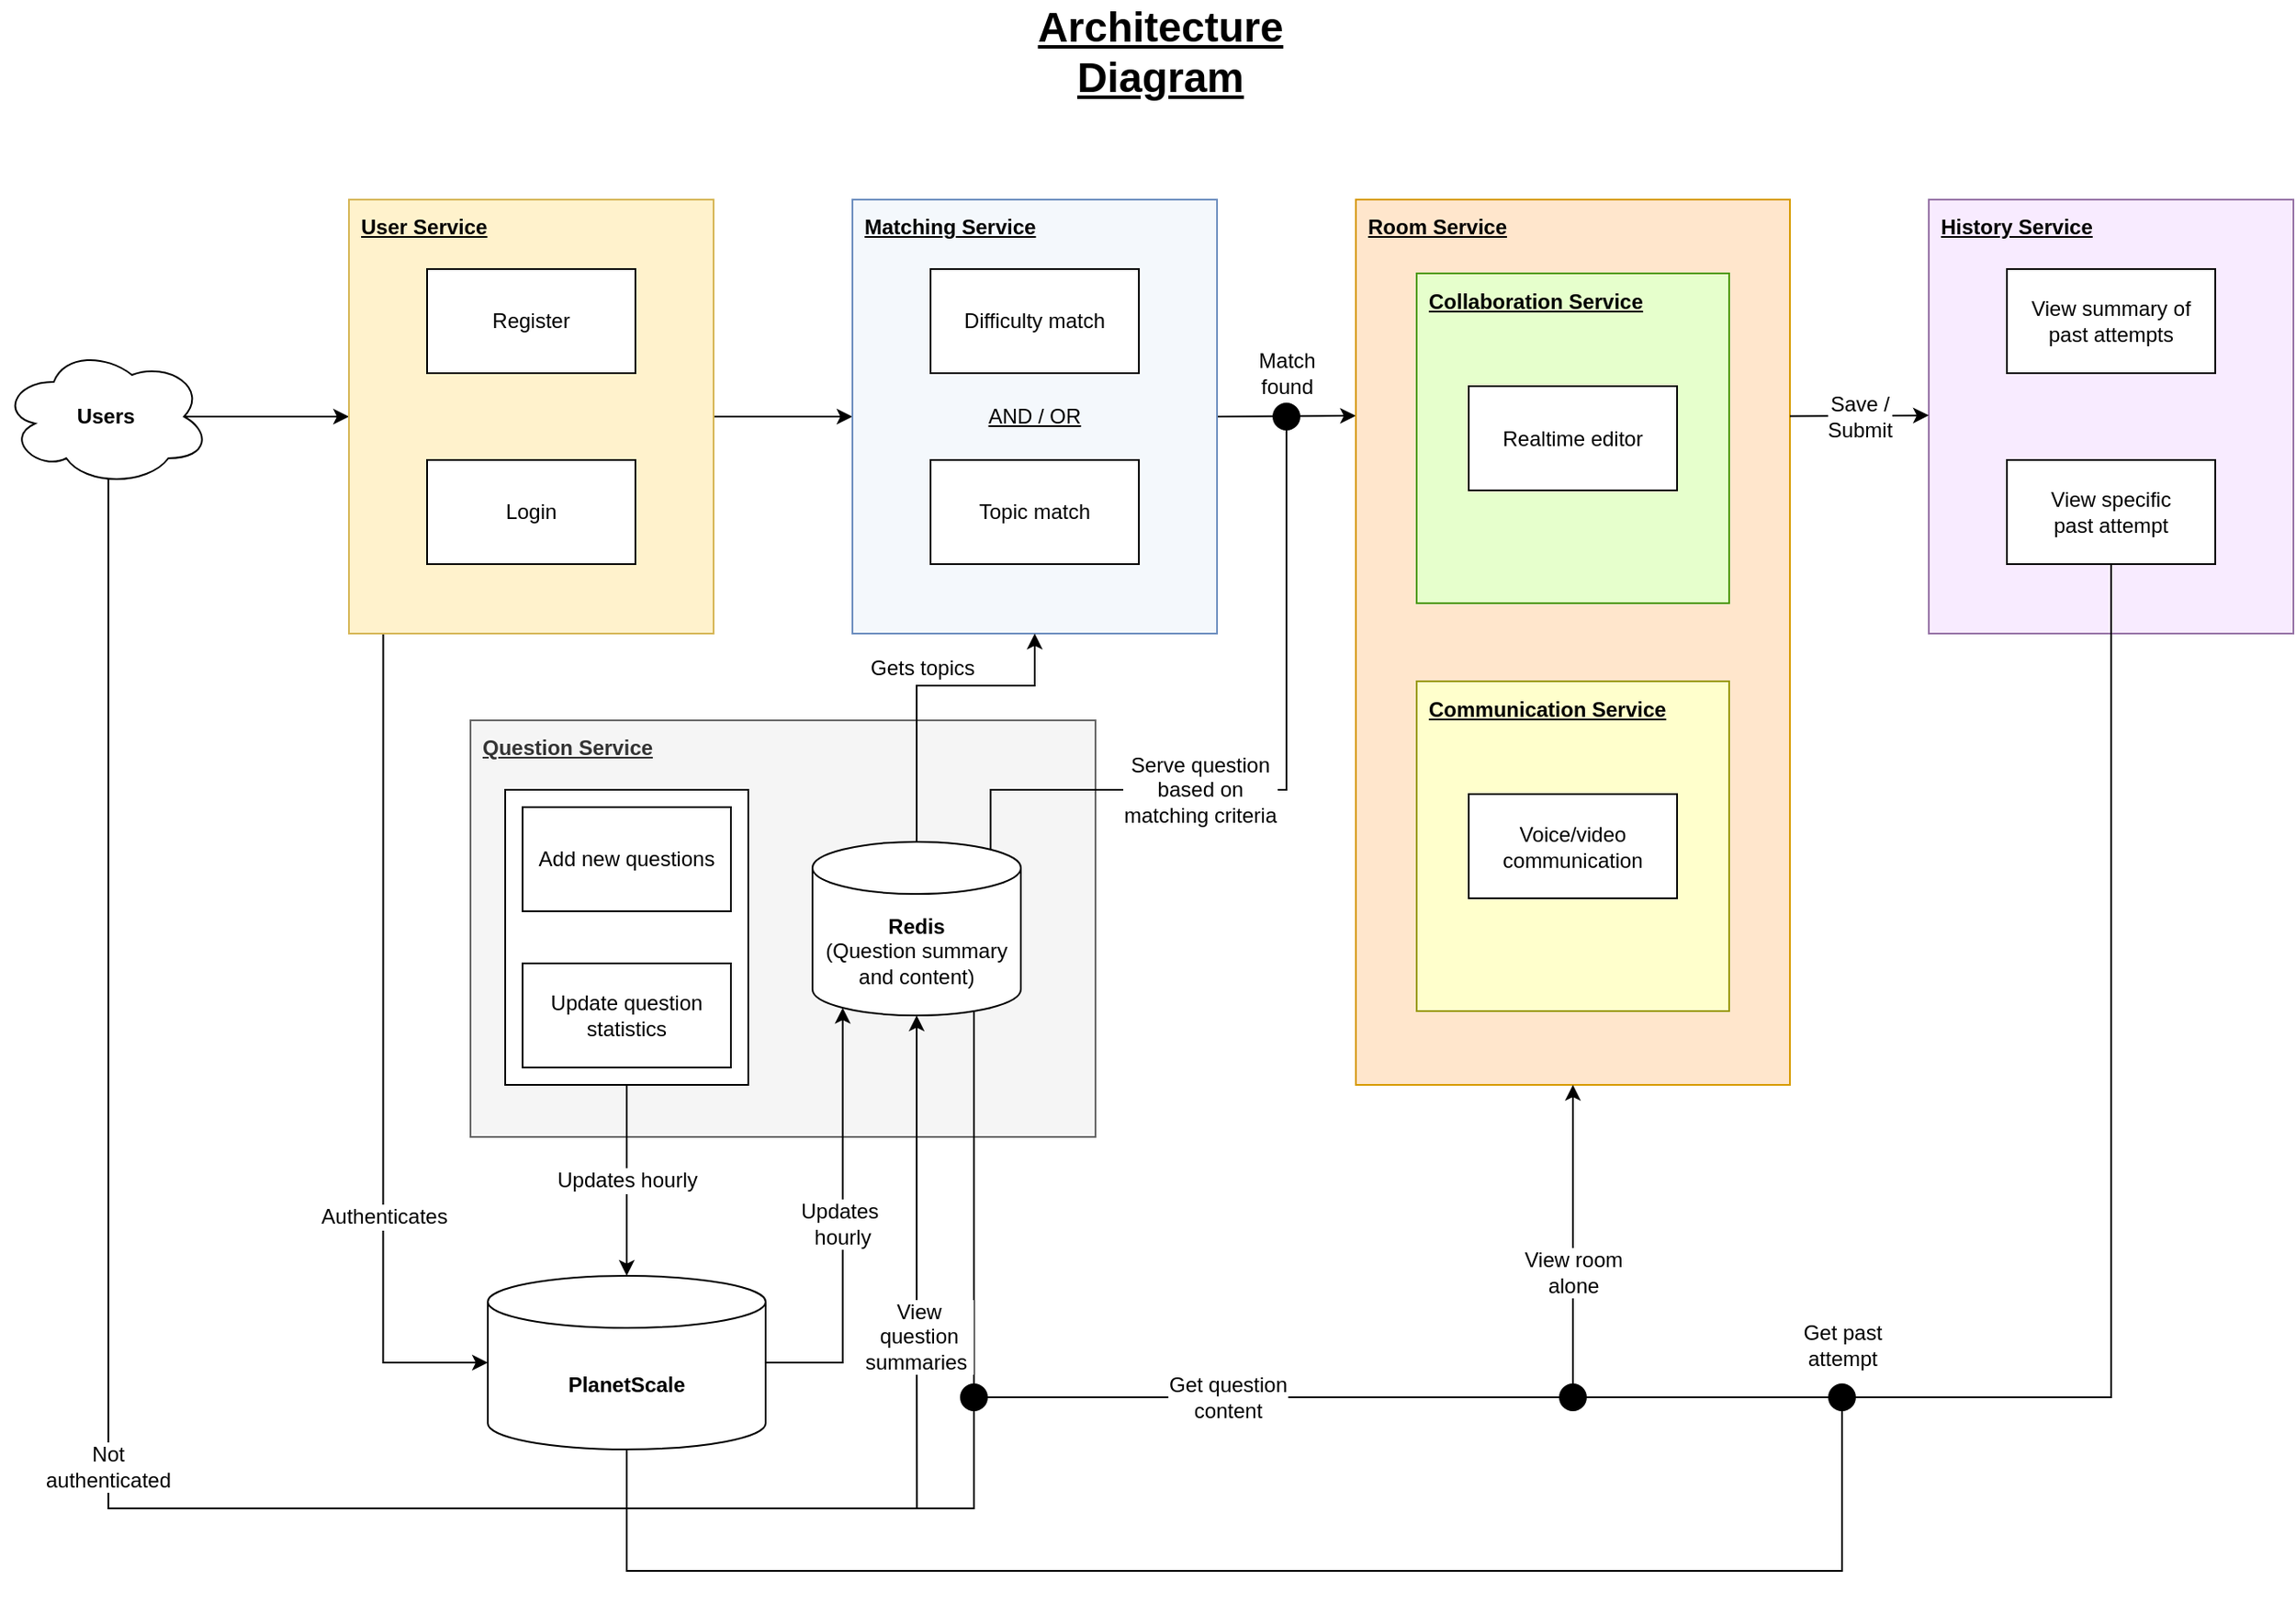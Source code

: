 <mxfile scale="1" border="20">
    <diagram id="1ZyP8dzgdM-rQ9ULVGPr" name="architecture">
        <mxGraphModel dx="705" dy="1042" grid="1" gridSize="10" guides="1" tooltips="1" connect="1" arrows="1" fold="1" page="1" pageScale="1" pageWidth="1654" pageHeight="1169" background="#FFFFFF" math="0" shadow="0">
            <root>
                <mxCell id="0"/>
                <mxCell id="1" parent="0"/>
                <mxCell id="16" value="&lt;b&gt;&lt;u&gt;Question Service&lt;/u&gt;&lt;/b&gt;" style="whiteSpace=wrap;html=1;spacingLeft=5;spacingTop=2;align=left;verticalAlign=top;fillColor=#f5f5f5;fontColor=#333333;strokeColor=#666666;" parent="1" vertex="1">
                    <mxGeometry x="430" y="500" width="360" height="240" as="geometry"/>
                </mxCell>
                <mxCell id="80" value="" style="rounded=0;whiteSpace=wrap;html=1;labelBackgroundColor=none;fontSize=12;" parent="1" vertex="1">
                    <mxGeometry x="450" y="540" width="140" height="170" as="geometry"/>
                </mxCell>
                <mxCell id="6" value="" style="edgeStyle=none;html=1;fontSize=30;exitX=0.875;exitY=0.5;exitDx=0;exitDy=0;exitPerimeter=0;" parent="1" source="3" target="5" edge="1">
                    <mxGeometry relative="1" as="geometry"/>
                </mxCell>
                <mxCell id="77" value="Not &lt;br&gt;authenticated" style="edgeStyle=orthogonalEdgeStyle;rounded=0;html=1;exitX=0.595;exitY=0.948;exitDx=0;exitDy=0;exitPerimeter=0;labelBackgroundColor=default;labelBorderColor=none;fontSize=12;startArrow=none;startFill=0;endArrow=oval;endFill=1;endSize=15;elbow=vertical;" parent="1" edge="1">
                    <mxGeometry x="-0.015" relative="1" as="geometry">
                        <mxPoint x="720" y="890" as="targetPoint"/>
                        <mxPoint x="221.4" y="360.84" as="sourcePoint"/>
                        <Array as="points">
                            <mxPoint x="221" y="954"/>
                            <mxPoint x="720" y="954"/>
                        </Array>
                        <mxPoint as="offset"/>
                    </mxGeometry>
                </mxCell>
                <mxCell id="3" value="&lt;b&gt;Users&lt;/b&gt;" style="ellipse;shape=cloud;whiteSpace=wrap;html=1;" parent="1" vertex="1">
                    <mxGeometry x="160" y="285" width="120" height="80" as="geometry"/>
                </mxCell>
                <mxCell id="4" value="&lt;u style=&quot;font-size: 24px&quot;&gt;&lt;b style=&quot;font-size: 24px;&quot;&gt;Architecture &lt;br style=&quot;font-size: 24px;&quot;&gt;Diagram&lt;/b&gt;&lt;/u&gt;" style="text;html=1;align=center;verticalAlign=middle;resizable=0;points=[];autosize=1;strokeColor=none;fillColor=none;fontSize=24;" parent="1" vertex="1">
                    <mxGeometry x="747" y="85" width="160" height="60" as="geometry"/>
                </mxCell>
                <mxCell id="24" value="" style="edgeStyle=elbowEdgeStyle;html=1;fontSize=12;startArrow=none;startFill=0;elbow=vertical;" parent="1" source="5" target="23" edge="1">
                    <mxGeometry relative="1" as="geometry"/>
                </mxCell>
                <mxCell id="66" value="Authenticates" style="edgeStyle=orthogonalEdgeStyle;rounded=0;html=1;exitX=0.094;exitY=1.001;exitDx=0;exitDy=0;entryX=0;entryY=0.5;entryDx=0;entryDy=0;entryPerimeter=0;labelBackgroundColor=default;labelBorderColor=none;fontSize=12;startArrow=none;startFill=0;endArrow=classic;endFill=1;endSize=6;elbow=vertical;exitPerimeter=0;" parent="1" source="5" target="9" edge="1">
                    <mxGeometry x="0.399" relative="1" as="geometry">
                        <mxPoint as="offset"/>
                    </mxGeometry>
                </mxCell>
                <mxCell id="5" value="&lt;u&gt;User Service&lt;/u&gt;" style="whiteSpace=wrap;html=1;align=left;verticalAlign=top;horizontal=1;spacingLeft=5;spacingTop=2;fontStyle=1;fillColor=#fff2cc;strokeColor=#d6b656;" parent="1" vertex="1">
                    <mxGeometry x="360" y="200" width="210" height="250" as="geometry"/>
                </mxCell>
                <mxCell id="7" value="&lt;font style=&quot;font-size: 12px&quot;&gt;Login&lt;/font&gt;" style="whiteSpace=wrap;html=1;fontSize=12;" parent="1" vertex="1">
                    <mxGeometry x="405" y="350" width="120" height="60" as="geometry"/>
                </mxCell>
                <mxCell id="8" value="&lt;font style=&quot;font-size: 12px&quot;&gt;Register&lt;/font&gt;" style="whiteSpace=wrap;html=1;fontSize=12;" parent="1" vertex="1">
                    <mxGeometry x="405" y="240" width="120" height="60" as="geometry"/>
                </mxCell>
                <mxCell id="65" value="Updates hourly" style="edgeStyle=orthogonalEdgeStyle;rounded=0;html=1;exitX=0.5;exitY=1;exitDx=0;exitDy=0;entryX=0.5;entryY=0;entryDx=0;entryDy=0;entryPerimeter=0;labelBackgroundColor=default;labelBorderColor=none;fontSize=12;startArrow=none;startFill=0;endArrow=classic;endFill=1;endSize=6;elbow=vertical;" parent="1" source="80" target="9" edge="1">
                    <mxGeometry relative="1" as="geometry"/>
                </mxCell>
                <mxCell id="18" value="Add new questions" style="rounded=0;whiteSpace=wrap;html=1;fontSize=12;" parent="1" vertex="1">
                    <mxGeometry x="460" y="550" width="120" height="60" as="geometry"/>
                </mxCell>
                <mxCell id="19" value="Update question statistics" style="rounded=0;whiteSpace=wrap;html=1;fontSize=12;" parent="1" vertex="1">
                    <mxGeometry x="460" y="640" width="120" height="60" as="geometry"/>
                </mxCell>
                <mxCell id="41" value="&lt;font style=&quot;font-size: 12px&quot;&gt;Match&lt;br style=&quot;font-size: 12px;&quot;&gt;found&lt;/font&gt;" style="elbow=vertical;html=1;exitX=1;exitY=0.5;exitDx=0;exitDy=0;entryX=0;entryY=0.25;entryDx=0;entryDy=0;fontSize=12;startArrow=none;startFill=0;endArrow=classic;endFill=1;" parent="1" edge="1">
                    <mxGeometry x="0.004" y="25" relative="1" as="geometry">
                        <mxPoint x="860" y="325" as="sourcePoint"/>
                        <mxPoint x="940" y="324.5" as="targetPoint"/>
                        <mxPoint as="offset"/>
                    </mxGeometry>
                </mxCell>
                <mxCell id="23" value="&lt;u&gt;Matching Service&lt;/u&gt;" style="whiteSpace=wrap;html=1;align=left;verticalAlign=top;horizontal=1;spacingLeft=5;spacingTop=2;fontStyle=1;fillColor=#F4F8FC;strokeColor=#6c8ebf;" parent="1" vertex="1">
                    <mxGeometry x="650" y="200" width="210" height="250" as="geometry"/>
                </mxCell>
                <mxCell id="25" value="&lt;u&gt;Room Service&lt;/u&gt;" style="whiteSpace=wrap;html=1;align=left;verticalAlign=top;horizontal=1;spacingLeft=5;spacingTop=2;fontStyle=1;fillColor=#FFE6CC;strokeColor=#d79b00;" parent="1" vertex="1">
                    <mxGeometry x="940" y="200" width="250" height="510" as="geometry"/>
                </mxCell>
                <mxCell id="32" value="&lt;span style=&quot;font-size: 12px&quot;&gt;Difficulty match&lt;/span&gt;" style="whiteSpace=wrap;html=1;fontSize=12;" parent="1" vertex="1">
                    <mxGeometry x="695" y="240" width="120" height="60" as="geometry"/>
                </mxCell>
                <mxCell id="33" value="&lt;span style=&quot;font-size: 12px&quot;&gt;Topic match&lt;/span&gt;" style="whiteSpace=wrap;html=1;fontSize=12;" parent="1" vertex="1">
                    <mxGeometry x="695" y="350" width="120" height="60" as="geometry"/>
                </mxCell>
                <mxCell id="34" value="AND / OR" style="text;html=1;strokeColor=none;fillColor=none;align=center;verticalAlign=middle;whiteSpace=wrap;rounded=0;fontSize=12;fontStyle=4" parent="1" vertex="1">
                    <mxGeometry x="725" y="310" width="60" height="30" as="geometry"/>
                </mxCell>
                <mxCell id="37" value="Collaboration Service" style="rounded=0;whiteSpace=wrap;html=1;fontSize=12;fontStyle=5;align=left;verticalAlign=top;spacingLeft=5;spacingTop=2;fillColor=#E6FFCC;strokeColor=#4D9900;" parent="1" vertex="1">
                    <mxGeometry x="975" y="242.5" width="180" height="190" as="geometry"/>
                </mxCell>
                <mxCell id="38" value="&lt;span style=&quot;font-size: 12px&quot;&gt;Realtime editor&lt;/span&gt;" style="whiteSpace=wrap;html=1;fontSize=12;" parent="1" vertex="1">
                    <mxGeometry x="1005" y="307.5" width="120" height="60" as="geometry"/>
                </mxCell>
                <mxCell id="39" value="Communication Service" style="rounded=0;whiteSpace=wrap;html=1;fontSize=12;fontStyle=5;align=left;verticalAlign=top;spacingLeft=5;spacingTop=2;fillColor=#FFFFCC;strokeColor=#999900;" parent="1" vertex="1">
                    <mxGeometry x="975" y="477.5" width="180" height="190" as="geometry"/>
                </mxCell>
                <mxCell id="40" value="&lt;span style=&quot;font-size: 12px;&quot;&gt;Voice/video communication&lt;br style=&quot;font-size: 12px;&quot;&gt;&lt;/span&gt;" style="whiteSpace=wrap;html=1;fontSize=12;verticalAlign=middle;labelBackgroundColor=none;" parent="1" vertex="1">
                    <mxGeometry x="1005" y="542.5" width="120" height="60" as="geometry"/>
                </mxCell>
                <mxCell id="42" value="&lt;u&gt;History Service&lt;/u&gt;" style="whiteSpace=wrap;html=1;align=left;verticalAlign=top;horizontal=1;spacingLeft=5;spacingTop=2;fontStyle=1;fillColor=#F8EBFF;strokeColor=#9673a6;" parent="1" vertex="1">
                    <mxGeometry x="1270" y="200" width="210" height="250" as="geometry"/>
                </mxCell>
                <mxCell id="71" value="Get past &lt;br&gt;attempt" style="edgeStyle=orthogonalEdgeStyle;rounded=0;html=1;labelBackgroundColor=default;labelBorderColor=none;fontSize=12;startArrow=none;startFill=0;endArrow=oval;endFill=1;endSize=15;elbow=vertical;" parent="1" source="54" edge="1">
                    <mxGeometry x="0.608" y="-30" relative="1" as="geometry">
                        <mxPoint x="1065" y="890" as="targetPoint"/>
                        <mxPoint x="1375" y="413" as="sourcePoint"/>
                        <Array as="points">
                            <mxPoint x="1375" y="890"/>
                        </Array>
                        <mxPoint as="offset"/>
                    </mxGeometry>
                </mxCell>
                <mxCell id="44" value="Save /&lt;br&gt;Submit" style="elbow=vertical;html=1;exitX=1;exitY=0.5;exitDx=0;exitDy=0;entryX=0;entryY=0.25;entryDx=0;entryDy=0;fontSize=12;startArrow=none;startFill=0;endArrow=classic;endFill=1;" parent="1" edge="1">
                    <mxGeometry relative="1" as="geometry">
                        <mxPoint x="1190" y="324.79" as="sourcePoint"/>
                        <mxPoint x="1270" y="324.29" as="targetPoint"/>
                    </mxGeometry>
                </mxCell>
                <mxCell id="53" value="&lt;span style=&quot;font-size: 12px&quot;&gt;View summary of &lt;br&gt;past attempts&lt;/span&gt;" style="whiteSpace=wrap;html=1;fontSize=12;" parent="1" vertex="1">
                    <mxGeometry x="1315" y="240" width="120" height="60" as="geometry"/>
                </mxCell>
                <mxCell id="54" value="View specific &lt;br&gt;past attempt" style="whiteSpace=wrap;html=1;fontSize=12;" parent="1" vertex="1">
                    <mxGeometry x="1315" y="350" width="120" height="60" as="geometry"/>
                </mxCell>
                <mxCell id="82" value="Updates&amp;nbsp;&lt;br&gt;hourly" style="edgeStyle=orthogonalEdgeStyle;rounded=0;html=1;exitX=1;exitY=0.5;exitDx=0;exitDy=0;exitPerimeter=0;entryX=0.145;entryY=1;entryDx=0;entryDy=-4.35;entryPerimeter=0;labelBackgroundColor=default;labelBorderColor=none;fontSize=12;startArrow=none;startFill=0;endArrow=classic;endFill=1;endSize=6;elbow=vertical;" parent="1" source="9" target="67" edge="1">
                    <mxGeometry relative="1" as="geometry">
                        <Array as="points">
                            <mxPoint x="644" y="870"/>
                        </Array>
                    </mxGeometry>
                </mxCell>
                <mxCell id="90" style="edgeStyle=orthogonalEdgeStyle;rounded=0;html=1;exitX=0.5;exitY=1;exitDx=0;exitDy=0;exitPerimeter=0;labelBackgroundColor=default;labelBorderColor=none;fontSize=12;startArrow=none;startFill=0;endArrow=oval;endFill=1;startSize=15;endSize=15;elbow=vertical;" parent="1" source="9" edge="1">
                    <mxGeometry relative="1" as="geometry">
                        <mxPoint x="1220" y="890" as="targetPoint"/>
                        <Array as="points">
                            <mxPoint x="520" y="990"/>
                            <mxPoint x="1220" y="990"/>
                        </Array>
                    </mxGeometry>
                </mxCell>
                <mxCell id="9" value="PlanetScale" style="shape=cylinder3;whiteSpace=wrap;html=1;boundedLbl=1;backgroundOutline=1;size=15;fontSize=12;fontStyle=1" parent="1" vertex="1">
                    <mxGeometry x="440" y="820" width="160" height="100" as="geometry"/>
                </mxCell>
                <mxCell id="70" value="Get question &lt;br&gt;content" style="edgeStyle=orthogonalEdgeStyle;rounded=0;html=1;exitX=0.855;exitY=1;exitDx=0;exitDy=-4.35;exitPerimeter=0;entryX=0.5;entryY=1;entryDx=0;entryDy=0;labelBackgroundColor=default;labelBorderColor=none;fontSize=12;startArrow=none;startFill=0;endArrow=classic;endFill=1;endSize=6;elbow=vertical;" parent="1" source="67" target="25" edge="1">
                    <mxGeometry relative="1" as="geometry">
                        <Array as="points">
                            <mxPoint x="720" y="666"/>
                            <mxPoint x="720" y="890"/>
                            <mxPoint x="1065" y="890"/>
                        </Array>
                    </mxGeometry>
                </mxCell>
                <mxCell id="76" value="View room &lt;br&gt;alone" style="edgeLabel;html=1;align=center;verticalAlign=middle;resizable=0;points=[];fontSize=12;" parent="70" vertex="1" connectable="0">
                    <mxGeometry x="0.716" relative="1" as="geometry">
                        <mxPoint as="offset"/>
                    </mxGeometry>
                </mxCell>
                <mxCell id="83" value="Gets topics" style="edgeStyle=orthogonalEdgeStyle;rounded=0;html=1;exitX=0.5;exitY=0;exitDx=0;exitDy=0;exitPerimeter=0;entryX=0.5;entryY=1;entryDx=0;entryDy=0;labelBackgroundColor=default;labelBorderColor=none;fontSize=12;startArrow=none;startFill=0;endArrow=classic;endFill=1;endSize=6;elbow=vertical;" parent="1" source="67" target="23" edge="1">
                    <mxGeometry x="-0.011" y="10" relative="1" as="geometry">
                        <Array as="points">
                            <mxPoint x="687" y="480"/>
                            <mxPoint x="755" y="480"/>
                        </Array>
                        <mxPoint as="offset"/>
                    </mxGeometry>
                </mxCell>
                <mxCell id="85" value="Serve question &lt;br&gt;based on &lt;br&gt;matching criteria" style="edgeStyle=orthogonalEdgeStyle;rounded=0;html=1;exitX=0.855;exitY=0;exitDx=0;exitDy=4.35;exitPerimeter=0;labelBackgroundColor=default;labelBorderColor=none;fontSize=12;startArrow=none;startFill=0;endArrow=oval;endFill=1;startSize=16;endSize=15;elbow=vertical;" parent="1" source="67" edge="1">
                    <mxGeometry x="-0.263" relative="1" as="geometry">
                        <mxPoint x="900" y="325" as="targetPoint"/>
                        <mxPoint x="729.6" y="569.35" as="sourcePoint"/>
                        <Array as="points">
                            <mxPoint x="730" y="540"/>
                            <mxPoint x="900" y="540"/>
                        </Array>
                        <mxPoint as="offset"/>
                    </mxGeometry>
                </mxCell>
                <mxCell id="88" style="edgeStyle=orthogonalEdgeStyle;rounded=0;html=1;exitX=0.5;exitY=1;exitDx=0;exitDy=0;exitPerimeter=0;labelBackgroundColor=default;labelBorderColor=none;fontSize=12;startArrow=classic;startFill=1;endArrow=none;endFill=0;startSize=6;endSize=15;elbow=vertical;" parent="1" source="67" edge="1">
                    <mxGeometry relative="1" as="geometry">
                        <mxPoint x="687.143" y="954" as="targetPoint"/>
                        <mxPoint x="687" y="674" as="sourcePoint"/>
                        <Array as="points"/>
                    </mxGeometry>
                </mxCell>
                <mxCell id="89" value="View &lt;br&gt;question&lt;br&gt;summaries&amp;nbsp;" style="edgeLabel;html=1;align=center;verticalAlign=middle;resizable=0;points=[];fontSize=12;" parent="88" vertex="1" connectable="0">
                    <mxGeometry x="0.305" relative="1" as="geometry">
                        <mxPoint as="offset"/>
                    </mxGeometry>
                </mxCell>
                <mxCell id="67" value="&lt;b&gt;Redis&lt;br&gt;&lt;/b&gt;(Question summary and content)" style="shape=cylinder3;whiteSpace=wrap;html=1;boundedLbl=1;backgroundOutline=1;size=15;fontSize=12;" parent="1" vertex="1">
                    <mxGeometry x="627" y="570" width="120" height="100" as="geometry"/>
                </mxCell>
            </root>
        </mxGraphModel>
    </diagram>
</mxfile>